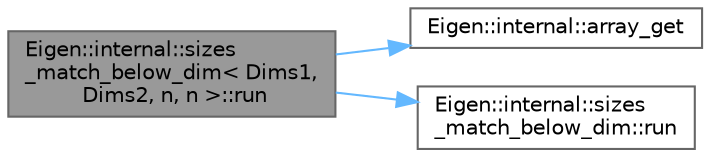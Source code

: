 digraph "Eigen::internal::sizes_match_below_dim&lt; Dims1, Dims2, n, n &gt;::run"
{
 // LATEX_PDF_SIZE
  bgcolor="transparent";
  edge [fontname=Helvetica,fontsize=10,labelfontname=Helvetica,labelfontsize=10];
  node [fontname=Helvetica,fontsize=10,shape=box,height=0.2,width=0.4];
  rankdir="LR";
  Node1 [id="Node000001",label="Eigen::internal::sizes\l_match_below_dim\< Dims1,\l Dims2, n, n \>::run",height=0.2,width=0.4,color="gray40", fillcolor="grey60", style="filled", fontcolor="black",tooltip=" "];
  Node1 -> Node2 [id="edge1_Node000001_Node000002",color="steelblue1",style="solid",tooltip=" "];
  Node2 [id="Node000002",label="Eigen::internal::array_get",height=0.2,width=0.4,color="grey40", fillcolor="white", style="filled",URL="$namespace_eigen_1_1internal.html#a7dd131bbd4a892f4d48cfce903de56c5",tooltip=" "];
  Node1 -> Node3 [id="edge2_Node000001_Node000003",color="steelblue1",style="solid",tooltip=" "];
  Node3 [id="Node000003",label="Eigen::internal::sizes\l_match_below_dim::run",height=0.2,width=0.4,color="grey40", fillcolor="white", style="filled",URL="$struct_eigen_1_1internal_1_1sizes__match__below__dim.html#ad77be78c18dce4fdf245781ca7d21f3d",tooltip=" "];
}
